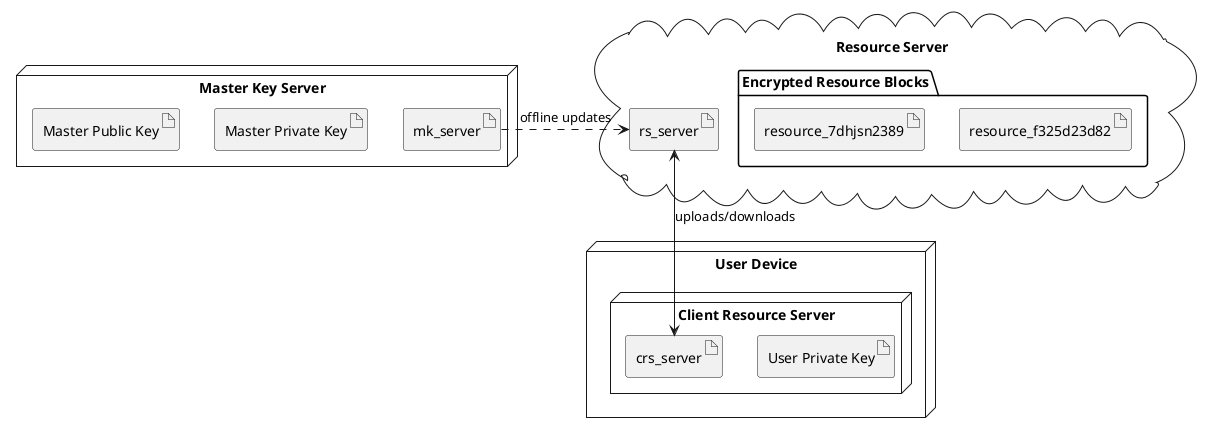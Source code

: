 @startuml

node "Master Key Server" {
  artifact mk_server
  artifact "Master Private Key"
  artifact "Master Public Key"
}

cloud "Resource Server" {
  folder "Encrypted Resource Blocks" {
    artifact resource_f325d23d82
    artifact resource_7dhjsn2389
  }
  artifact rs_server
}

node "User Device" {
  node "Client Resource Server" {
    artifact "User Private Key"
    artifact crs_server
  }
}

mk_server .right.> rs_server: "offline updates"

crs_server <-up-> rs_server: "uploads/downloads"


@enduml
